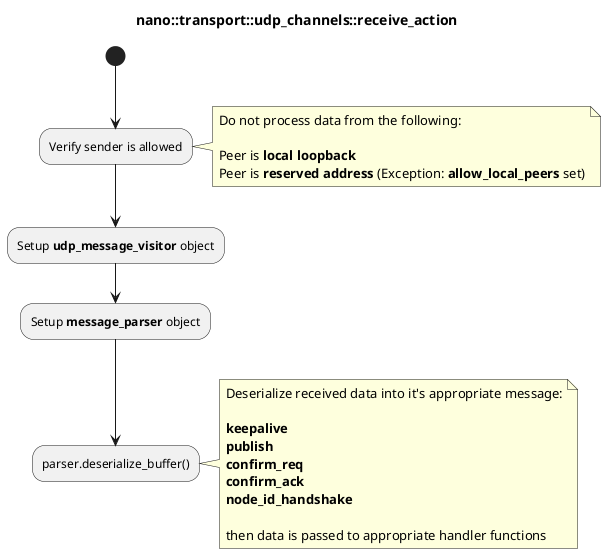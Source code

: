 @startuml

title nano::transport::udp_channels::receive_action

(*)--> Verify sender is allowed

note right
Do not process data from the following:

Peer is **local loopback**
Peer is **reserved address** (Exception: **allow_local_peers** set)
end note

--> Setup **udp_message_visitor** object
--> Setup **message_parser** object
--> parser.deserialize_buffer()
note right
Deserialize received data into it's appropriate message:

**keepalive**
**publish**
**confirm_req**
**confirm_ack**
**node_id_handshake**

then data is passed to appropriate handler functions
end note
@enduml
